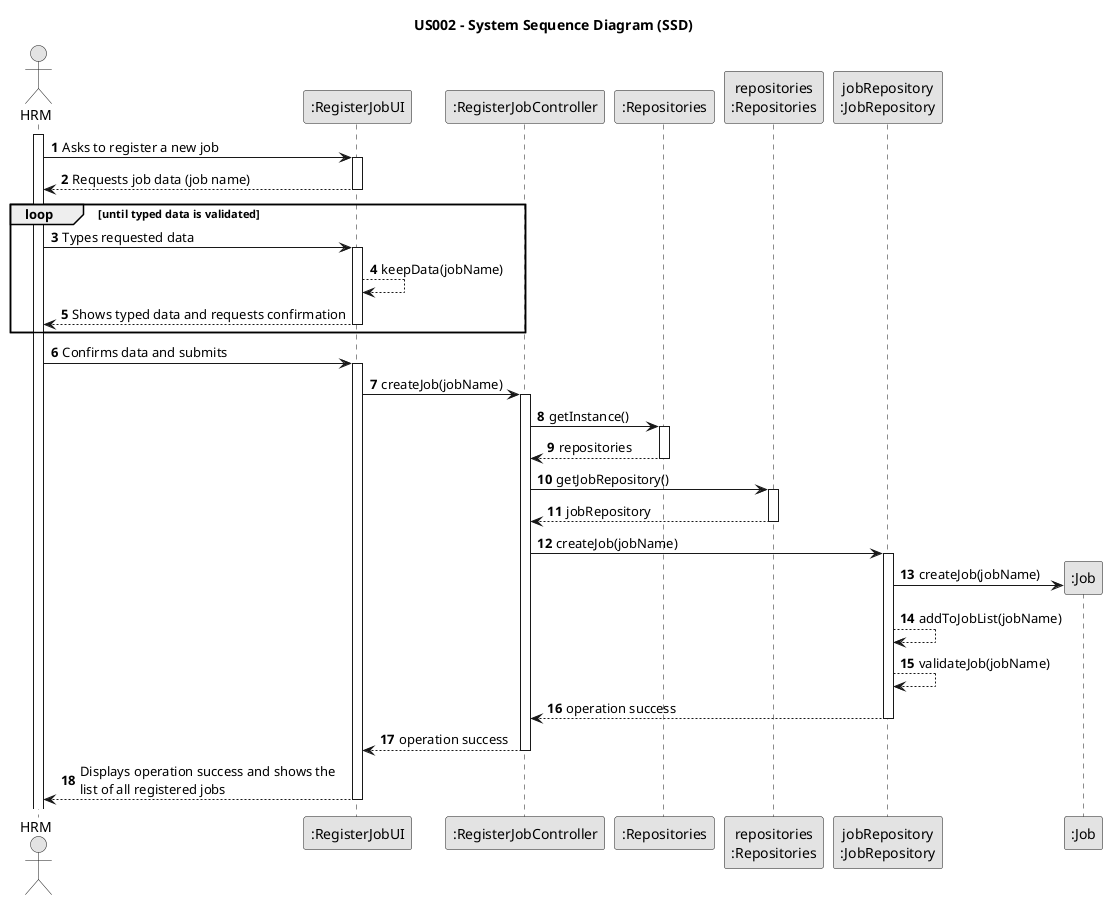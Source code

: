 @startuml
skinparam monochrome true
skinparam packageStyle rectangle
skinparam shadowing false

title US002 - System Sequence Diagram (SSD)

autonumber

actor "HRM" as Employee
participant ":RegisterJobUI" as CJU
participant ":RegisterJobController" as CJC
participant ":Repositories" as REPO
participant "repositories\n:Repositories" as Repos
participant "jobRepository\n:JobRepository" as ORG
participant ":Job" as JOB

activate Employee

    Employee -> CJU : Asks to register a new job
    activate CJU

        CJU --> Employee : Requests job data (job name)
    deactivate CJU
    loop until typed data is validated
    Employee -> CJU : Types requested data
    activate CJU
    CJU --> CJU : keepData(jobName)

        CJU --> Employee : Shows typed data and requests confirmation
    deactivate CJU
    end

    Employee -> CJU : Confirms data and submits
    activate CJU

    CJU -> CJC : createJob(jobName)
    activate CJC

    CJC -> REPO : getInstance()
    activate REPO

    REPO --> CJC : repositories
    deactivate REPO

    CJC -> Repos : getJobRepository()
    activate Repos

    Repos --> CJC : jobRepository
    deactivate Repos

    CJC -> ORG : createJob(jobName)

    activate ORG

    ORG -> JOB** : createJob(jobName)

    ORG --> ORG : addToJobList(jobName)

    ORG --> ORG : validateJob(jobName)

    ORG --> CJC : operation success
    deactivate ORG
    CJC --> CJU : operation success
    deactivate CJC

        CJU --> Employee : Displays operation success and shows the \nlist of all registered jobs
    deactivate CJU

@enduml